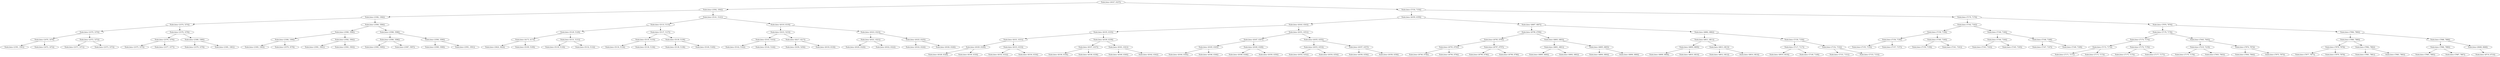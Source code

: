 digraph G{
975367945 [label="Node{data=[6327, 6327]}"]
975367945 -> 1650074028
1650074028 [label="Node{data=[3592, 3592]}"]
1650074028 -> 1233059263
1233059263 [label="Node{data=[3382, 3382]}"]
1233059263 -> 1018064845
1018064845 [label="Node{data=[3374, 3374]}"]
1018064845 -> 299472374
299472374 [label="Node{data=[3370, 3370]}"]
299472374 -> 582844704
582844704 [label="Node{data=[1670, 1670]}"]
582844704 -> 479204301
479204301 [label="Node{data=[1591, 1591]}"]
582844704 -> 1393547157
1393547157 [label="Node{data=[1672, 1672]}"]
299472374 -> 245669415
245669415 [label="Node{data=[3372, 3372]}"]
245669415 -> 1088334418
1088334418 [label="Node{data=[3371, 3371]}"]
245669415 -> 1556924415
1556924415 [label="Node{data=[3373, 3373]}"]
1018064845 -> 1909592204
1909592204 [label="Node{data=[3378, 3378]}"]
1909592204 -> 1538125111
1538125111 [label="Node{data=[3376, 3376]}"]
1538125111 -> 1846825002
1846825002 [label="Node{data=[3375, 3375]}"]
1538125111 -> 1415418152
1415418152 [label="Node{data=[3377, 3377]}"]
1909592204 -> 904572255
904572255 [label="Node{data=[3380, 3380]}"]
904572255 -> 18496128
18496128 [label="Node{data=[3379, 3379]}"]
904572255 -> 1296281481
1296281481 [label="Node{data=[3381, 3381]}"]
1233059263 -> 1974449112
1974449112 [label="Node{data=[3584, 3584]}"]
1974449112 -> 357529703
357529703 [label="Node{data=[3580, 3580]}"]
357529703 -> 1162976884
1162976884 [label="Node{data=[3384, 3384]}"]
1162976884 -> 364793520
364793520 [label="Node{data=[3383, 3383]}"]
1162976884 -> 487005868
487005868 [label="Node{data=[3579, 3579]}"]
357529703 -> 1936052523
1936052523 [label="Node{data=[3582, 3582]}"]
1936052523 -> 974017293
974017293 [label="Node{data=[3581, 3581]}"]
1936052523 -> 1570918706
1570918706 [label="Node{data=[3583, 3583]}"]
1974449112 -> 2020988500
2020988500 [label="Node{data=[3588, 3588]}"]
2020988500 -> 625261816
625261816 [label="Node{data=[3586, 3586]}"]
625261816 -> 1838810470
1838810470 [label="Node{data=[3585, 3585]}"]
625261816 -> 587133478
587133478 [label="Node{data=[3587, 3587]}"]
2020988500 -> 1961842523
1961842523 [label="Node{data=[3590, 3590]}"]
1961842523 -> 1959560770
1959560770 [label="Node{data=[3589, 3589]}"]
1961842523 -> 1228938376
1228938376 [label="Node{data=[3591, 3591]}"]
1650074028 -> 477800516
477800516 [label="Node{data=[5141, 5141]}"]
477800516 -> 304177439
304177439 [label="Node{data=[5133, 5133]}"]
304177439 -> 38738831
38738831 [label="Node{data=[5129, 5129]}"]
38738831 -> 1260577554
1260577554 [label="Node{data=[4173, 4173]}"]
1260577554 -> 39013050
39013050 [label="Node{data=[3624, 3624]}"]
1260577554 -> 467921526
467921526 [label="Node{data=[5109, 5109]}"]
38738831 -> 1628051942
1628051942 [label="Node{data=[5131, 5131]}"]
1628051942 -> 1038900390
1038900390 [label="Node{data=[5130, 5130]}"]
1628051942 -> 636671803
636671803 [label="Node{data=[5132, 5132]}"]
304177439 -> 558246313
558246313 [label="Node{data=[5137, 5137]}"]
558246313 -> 280154446
280154446 [label="Node{data=[5135, 5135]}"]
280154446 -> 1331996306
1331996306 [label="Node{data=[5134, 5134]}"]
280154446 -> 2082270026
2082270026 [label="Node{data=[5136, 5136]}"]
558246313 -> 1820823041
1820823041 [label="Node{data=[5139, 5139]}"]
1820823041 -> 1790511742
1790511742 [label="Node{data=[5138, 5138]}"]
1820823041 -> 8614285
8614285 [label="Node{data=[5140, 5140]}"]
477800516 -> 459185260
459185260 [label="Node{data=[6319, 6319]}"]
459185260 -> 1266282112
1266282112 [label="Node{data=[5233, 5233]}"]
1266282112 -> 1773266795
1773266795 [label="Node{data=[5143, 5143]}"]
1773266795 -> 1915088073
1915088073 [label="Node{data=[5142, 5142]}"]
1773266795 -> 494379805
494379805 [label="Node{data=[5144, 5144]}"]
1266282112 -> 427709405
427709405 [label="Node{data=[6217, 6217]}"]
427709405 -> 2140304678
2140304678 [label="Node{data=[5256, 5256]}"]
427709405 -> 579636665
579636665 [label="Node{data=[6318, 6318]}"]
459185260 -> 46382526
46382526 [label="Node{data=[6323, 6323]}"]
46382526 -> 1766389376
1766389376 [label="Node{data=[6321, 6321]}"]
1766389376 -> 85956042
85956042 [label="Node{data=[6320, 6320]}"]
1766389376 -> 1127752085
1127752085 [label="Node{data=[6322, 6322]}"]
46382526 -> 1552501249
1552501249 [label="Node{data=[6325, 6325]}"]
1552501249 -> 1926978534
1926978534 [label="Node{data=[6324, 6324]}"]
1552501249 -> 185803186
185803186 [label="Node{data=[6326, 6326]}"]
975367945 -> 161848780
161848780 [label="Node{data=[7154, 7154]}"]
161848780 -> 535435195
535435195 [label="Node{data=[6359, 6359]}"]
535435195 -> 927366091
927366091 [label="Node{data=[6343, 6343]}"]
927366091 -> 634044960
634044960 [label="Node{data=[6335, 6335]}"]
634044960 -> 2388136
2388136 [label="Node{data=[6331, 6331]}"]
2388136 -> 1329395928
1329395928 [label="Node{data=[6329, 6329]}"]
1329395928 -> 1260411607
1260411607 [label="Node{data=[6328, 6328]}"]
1329395928 -> 948456017
948456017 [label="Node{data=[6330, 6330]}"]
2388136 -> 462085336
462085336 [label="Node{data=[6333, 6333]}"]
462085336 -> 861408585
861408585 [label="Node{data=[6332, 6332]}"]
462085336 -> 2061963031
2061963031 [label="Node{data=[6334, 6334]}"]
634044960 -> 4655320
4655320 [label="Node{data=[6339, 6339]}"]
4655320 -> 1306945556
1306945556 [label="Node{data=[6337, 6337]}"]
1306945556 -> 1051137700
1051137700 [label="Node{data=[6336, 6336]}"]
1306945556 -> 2096773584
2096773584 [label="Node{data=[6338, 6338]}"]
4655320 -> 1145302879
1145302879 [label="Node{data=[6341, 6341]}"]
1145302879 -> 983271691
983271691 [label="Node{data=[6340, 6340]}"]
1145302879 -> 1016048330
1016048330 [label="Node{data=[6342, 6342]}"]
927366091 -> 295051314
295051314 [label="Node{data=[6351, 6351]}"]
295051314 -> 1257507912
1257507912 [label="Node{data=[6347, 6347]}"]
1257507912 -> 750847948
750847948 [label="Node{data=[6345, 6345]}"]
750847948 -> 1834561892
1834561892 [label="Node{data=[6344, 6344]}"]
750847948 -> 1299057485
1299057485 [label="Node{data=[6346, 6346]}"]
1257507912 -> 655546596
655546596 [label="Node{data=[6349, 6349]}"]
655546596 -> 55137453
55137453 [label="Node{data=[6348, 6348]}"]
655546596 -> 666867633
666867633 [label="Node{data=[6350, 6350]}"]
295051314 -> 448185448
448185448 [label="Node{data=[6355, 6355]}"]
448185448 -> 726854178
726854178 [label="Node{data=[6353, 6353]}"]
726854178 -> 1660370905
1660370905 [label="Node{data=[6352, 6352]}"]
726854178 -> 959327785
959327785 [label="Node{data=[6354, 6354]}"]
448185448 -> 353839328
353839328 [label="Node{data=[6357, 6357]}"]
353839328 -> 698930074
698930074 [label="Node{data=[6356, 6356]}"]
353839328 -> 1920612481
1920612481 [label="Node{data=[6358, 6358]}"]
535435195 -> 988614529
988614529 [label="Node{data=[6807, 6807]}"]
988614529 -> 370237460
370237460 [label="Node{data=[6799, 6799]}"]
370237460 -> 2043303247
2043303247 [label="Node{data=[6795, 6795]}"]
2043303247 -> 1524090055
1524090055 [label="Node{data=[6793, 6793]}"]
1524090055 -> 143939867
143939867 [label="Node{data=[6746, 6746]}"]
1524090055 -> 353933789
353933789 [label="Node{data=[6794, 6794]}"]
2043303247 -> 1054070300
1054070300 [label="Node{data=[6797, 6797]}"]
1054070300 -> 1522978045
1522978045 [label="Node{data=[6796, 6796]}"]
1054070300 -> 1890589247
1890589247 [label="Node{data=[6798, 6798]}"]
370237460 -> 565687173
565687173 [label="Node{data=[6803, 6803]}"]
565687173 -> 32830105
32830105 [label="Node{data=[6801, 6801]}"]
32830105 -> 1832478590
1832478590 [label="Node{data=[6800, 6800]}"]
32830105 -> 497613060
497613060 [label="Node{data=[6802, 6802]}"]
565687173 -> 27216559
27216559 [label="Node{data=[6805, 6805]}"]
27216559 -> 668536895
668536895 [label="Node{data=[6804, 6804]}"]
27216559 -> 33390893
33390893 [label="Node{data=[6806, 6806]}"]
988614529 -> 1539782863
1539782863 [label="Node{data=[6882, 6882]}"]
1539782863 -> 553044778
553044778 [label="Node{data=[6811, 6811]}"]
553044778 -> 1329688547
1329688547 [label="Node{data=[6809, 6809]}"]
1329688547 -> 576224207
576224207 [label="Node{data=[6808, 6808]}"]
1329688547 -> 1077620235
1077620235 [label="Node{data=[6810, 6810]}"]
553044778 -> 1451360957
1451360957 [label="Node{data=[6813, 6813]}"]
1451360957 -> 318263801
318263801 [label="Node{data=[6812, 6812]}"]
1451360957 -> 1931462250
1931462250 [label="Node{data=[6814, 6814]}"]
1539782863 -> 1783489908
1783489908 [label="Node{data=[7150, 7150]}"]
1783489908 -> 740066666
740066666 [label="Node{data=[7117, 7117]}"]
740066666 -> 2084269705
2084269705 [label="Node{data=[6919, 6919]}"]
740066666 -> 1897585650
1897585650 [label="Node{data=[7149, 7149]}"]
1783489908 -> 1962538720
1962538720 [label="Node{data=[7152, 7152]}"]
1962538720 -> 1007028928
1007028928 [label="Node{data=[7151, 7151]}"]
1962538720 -> 468608239
468608239 [label="Node{data=[7153, 7153]}"]
161848780 -> 1015871787
1015871787 [label="Node{data=[7170, 7170]}"]
1015871787 -> 133777068
133777068 [label="Node{data=[7162, 7162]}"]
133777068 -> 195370137
195370137 [label="Node{data=[7158, 7158]}"]
195370137 -> 1669646366
1669646366 [label="Node{data=[7156, 7156]}"]
1669646366 -> 949629156
949629156 [label="Node{data=[7155, 7155]}"]
1669646366 -> 1973144957
1973144957 [label="Node{data=[7157, 7157]}"]
195370137 -> 1459181187
1459181187 [label="Node{data=[7160, 7160]}"]
1459181187 -> 335061114
335061114 [label="Node{data=[7159, 7159]}"]
1459181187 -> 2056044529
2056044529 [label="Node{data=[7161, 7161]}"]
133777068 -> 1373074936
1373074936 [label="Node{data=[7166, 7166]}"]
1373074936 -> 1292270607
1292270607 [label="Node{data=[7164, 7164]}"]
1292270607 -> 464252581
464252581 [label="Node{data=[7163, 7163]}"]
1292270607 -> 71809302
71809302 [label="Node{data=[7165, 7165]}"]
1373074936 -> 1859482835
1859482835 [label="Node{data=[7168, 7168]}"]
1859482835 -> 281905922
281905922 [label="Node{data=[7167, 7167]}"]
1859482835 -> 1423413624
1423413624 [label="Node{data=[7169, 7169]}"]
1015871787 -> 1835077117
1835077117 [label="Node{data=[7876, 7876]}"]
1835077117 -> 676826990
676826990 [label="Node{data=[7178, 7178]}"]
676826990 -> 1421776125
1421776125 [label="Node{data=[7174, 7174]}"]
1421776125 -> 1015710531
1015710531 [label="Node{data=[7172, 7172]}"]
1015710531 -> 1499561930
1499561930 [label="Node{data=[7171, 7171]}"]
1015710531 -> 1297721207
1297721207 [label="Node{data=[7173, 7173]}"]
1421776125 -> 1835060061
1835060061 [label="Node{data=[7176, 7176]}"]
1835060061 -> 85511465
85511465 [label="Node{data=[7175, 7175]}"]
1835060061 -> 1473604975
1473604975 [label="Node{data=[7177, 7177]}"]
676826990 -> 1463225085
1463225085 [label="Node{data=[7645, 7645]}"]
1463225085 -> 1013324133
1013324133 [label="Node{data=[7219, 7219]}"]
1013324133 -> 2136271429
2136271429 [label="Node{data=[7179, 7179]}"]
1013324133 -> 60182229
60182229 [label="Node{data=[7603, 7603]}"]
1463225085 -> 1813630136
1813630136 [label="Node{data=[7874, 7874]}"]
1813630136 -> 1622691183
1622691183 [label="Node{data=[7844, 7844]}"]
1813630136 -> 946247167
946247167 [label="Node{data=[7875, 7875]}"]
1835077117 -> 154637504
154637504 [label="Node{data=[7884, 7884]}"]
154637504 -> 728364370
728364370 [label="Node{data=[7880, 7880]}"]
728364370 -> 160958053
160958053 [label="Node{data=[7878, 7878]}"]
160958053 -> 90026948
90026948 [label="Node{data=[7877, 7877]}"]
160958053 -> 821667387
821667387 [label="Node{data=[7879, 7879]}"]
728364370 -> 1423840787
1423840787 [label="Node{data=[7882, 7882]}"]
1423840787 -> 490510787
490510787 [label="Node{data=[7881, 7881]}"]
1423840787 -> 1972881971
1972881971 [label="Node{data=[7883, 7883]}"]
154637504 -> 136475332
136475332 [label="Node{data=[7888, 7888]}"]
136475332 -> 753439581
753439581 [label="Node{data=[7886, 7886]}"]
753439581 -> 1441002882
1441002882 [label="Node{data=[7885, 7885]}"]
753439581 -> 518941535
518941535 [label="Node{data=[7887, 7887]}"]
136475332 -> 88186388
88186388 [label="Node{data=[8468, 8468]}"]
88186388 -> 1843103642
1843103642 [label="Node{data=[8710, 8710]}"]
}